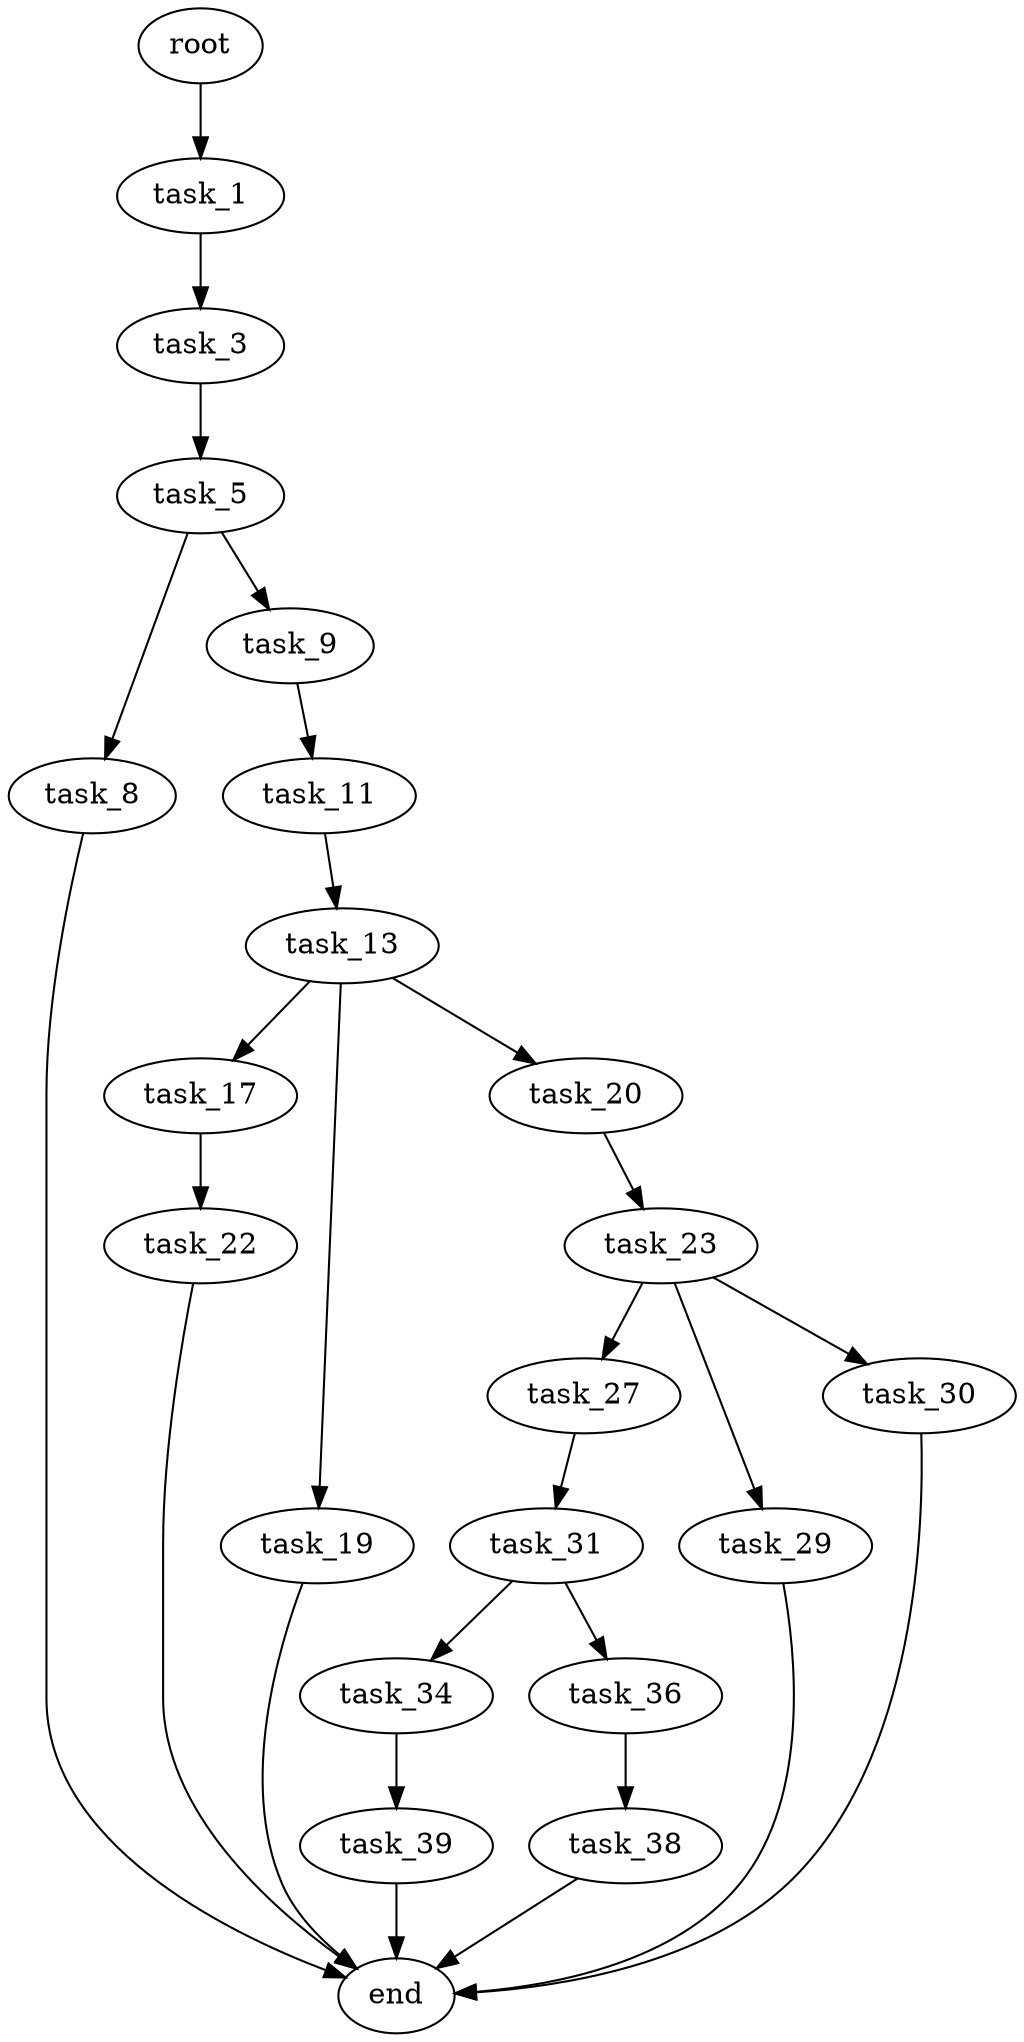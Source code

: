 digraph G {
  root [size="0.000000"];
  task_1 [size="1073741824000.000000"];
  task_3 [size="661921822459.000000"];
  task_5 [size="9686882995.000000"];
  task_8 [size="708939355586.000000"];
  task_9 [size="479689304842.000000"];
  end [size="0.000000"];
  task_11 [size="511332251809.000000"];
  task_13 [size="55081395407.000000"];
  task_17 [size="134622480576.000000"];
  task_19 [size="50633966475.000000"];
  task_20 [size="11291419219.000000"];
  task_22 [size="134217728000.000000"];
  task_23 [size="323907650401.000000"];
  task_27 [size="29749792522.000000"];
  task_29 [size="884327938.000000"];
  task_30 [size="428236866133.000000"];
  task_31 [size="11553206536.000000"];
  task_34 [size="137809215451.000000"];
  task_36 [size="28555355622.000000"];
  task_39 [size="1921475914.000000"];
  task_38 [size="917522577695.000000"];

  root -> task_1 [size="1.000000"];
  task_1 -> task_3 [size="838860800.000000"];
  task_3 -> task_5 [size="838860800.000000"];
  task_5 -> task_8 [size="411041792.000000"];
  task_5 -> task_9 [size="411041792.000000"];
  task_8 -> end [size="1.000000"];
  task_9 -> task_11 [size="301989888.000000"];
  task_11 -> task_13 [size="411041792.000000"];
  task_13 -> task_17 [size="209715200.000000"];
  task_13 -> task_19 [size="209715200.000000"];
  task_13 -> task_20 [size="209715200.000000"];
  task_17 -> task_22 [size="134217728.000000"];
  task_19 -> end [size="1.000000"];
  task_20 -> task_23 [size="838860800.000000"];
  task_22 -> end [size="1.000000"];
  task_23 -> task_27 [size="209715200.000000"];
  task_23 -> task_29 [size="209715200.000000"];
  task_23 -> task_30 [size="209715200.000000"];
  task_27 -> task_31 [size="838860800.000000"];
  task_29 -> end [size="1.000000"];
  task_30 -> end [size="1.000000"];
  task_31 -> task_34 [size="33554432.000000"];
  task_31 -> task_36 [size="33554432.000000"];
  task_34 -> task_39 [size="411041792.000000"];
  task_36 -> task_38 [size="679477248.000000"];
  task_39 -> end [size="1.000000"];
  task_38 -> end [size="1.000000"];
}
